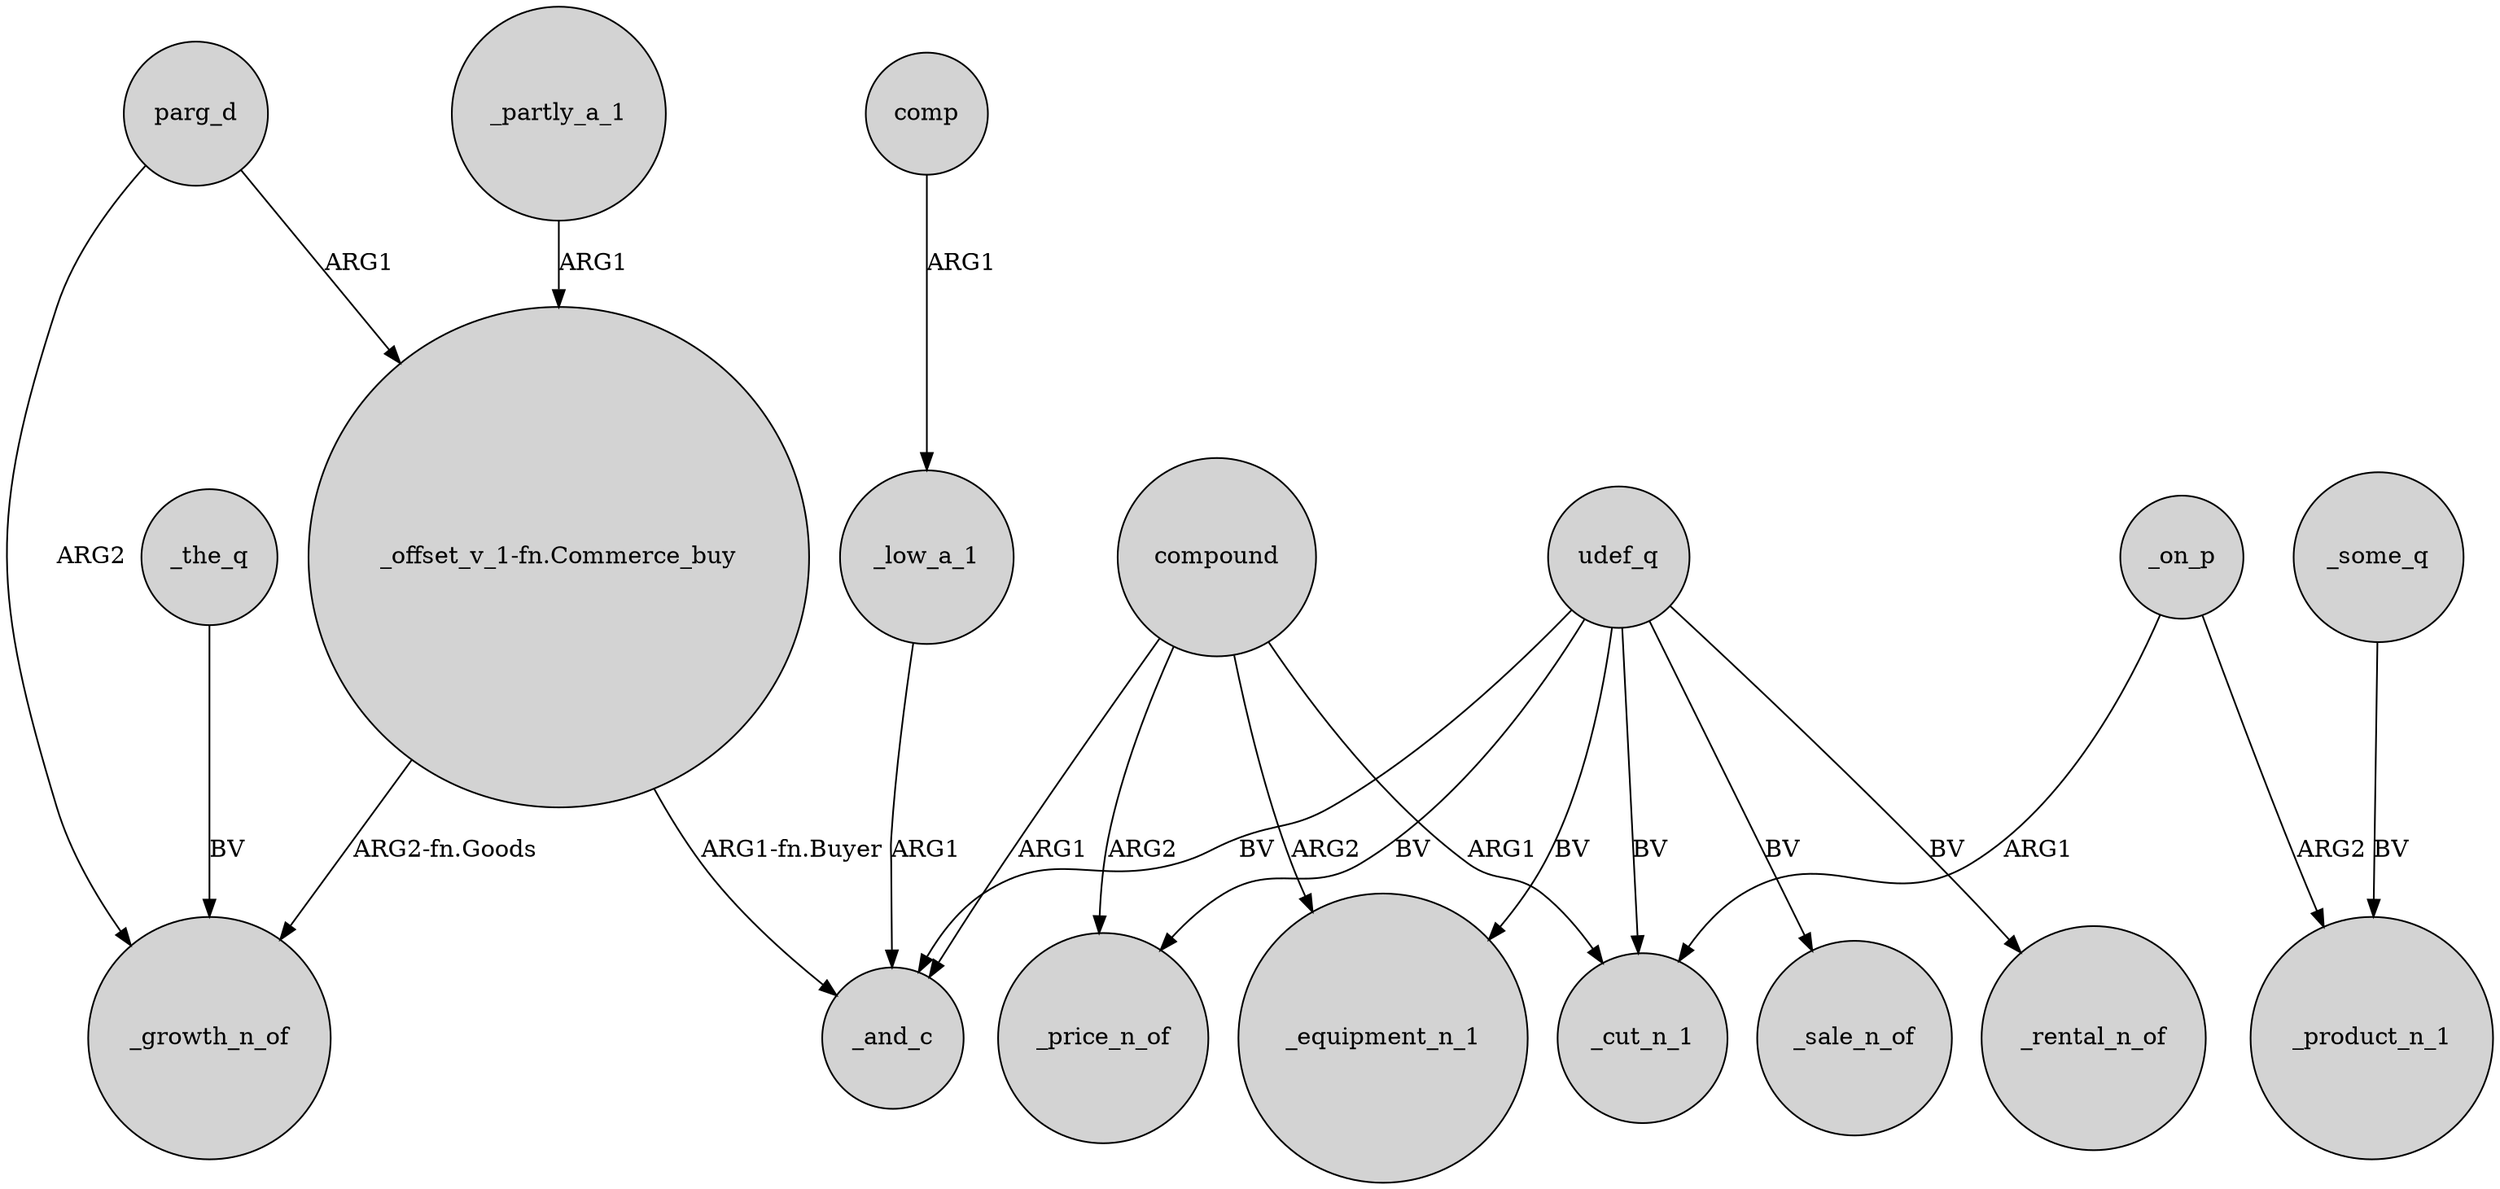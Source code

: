 digraph {
	node [shape=circle style=filled]
	parg_d -> "_offset_v_1-fn.Commerce_buy" [label=ARG1]
	_partly_a_1 -> "_offset_v_1-fn.Commerce_buy" [label=ARG1]
	compound -> _and_c [label=ARG1]
	parg_d -> _growth_n_of [label=ARG2]
	udef_q -> _equipment_n_1 [label=BV]
	_some_q -> _product_n_1 [label=BV]
	comp -> _low_a_1 [label=ARG1]
	compound -> _cut_n_1 [label=ARG1]
	_on_p -> _cut_n_1 [label=ARG1]
	udef_q -> _price_n_of [label=BV]
	_low_a_1 -> _and_c [label=ARG1]
	compound -> _equipment_n_1 [label=ARG2]
	"_offset_v_1-fn.Commerce_buy" -> _growth_n_of [label="ARG2-fn.Goods"]
	"_offset_v_1-fn.Commerce_buy" -> _and_c [label="ARG1-fn.Buyer"]
	udef_q -> _sale_n_of [label=BV]
	udef_q -> _and_c [label=BV]
	_on_p -> _product_n_1 [label=ARG2]
	compound -> _price_n_of [label=ARG2]
	udef_q -> _rental_n_of [label=BV]
	_the_q -> _growth_n_of [label=BV]
	udef_q -> _cut_n_1 [label=BV]
}
